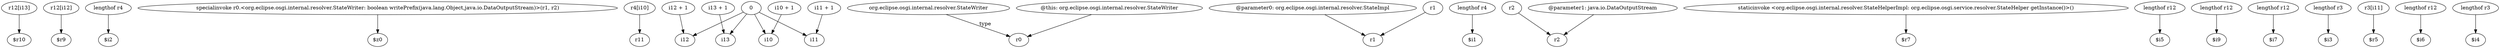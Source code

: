digraph g {
0[label="r12[i13]"]
1[label="$r10"]
0->1[label=""]
2[label="r12[i12]"]
3[label="$r9"]
2->3[label=""]
4[label="lengthof r4"]
5[label="$i2"]
4->5[label=""]
6[label="specialinvoke r0.<org.eclipse.osgi.internal.resolver.StateWriter: boolean writePrefix(java.lang.Object,java.io.DataOutputStream)>(r1, r2)"]
7[label="$z0"]
6->7[label=""]
8[label="r4[i10]"]
9[label="r11"]
8->9[label=""]
10[label="0"]
11[label="i13"]
10->11[label=""]
12[label="i12"]
10->12[label=""]
13[label="i10"]
10->13[label=""]
14[label="org.eclipse.osgi.internal.resolver.StateWriter"]
15[label="r0"]
14->15[label="type"]
16[label="@parameter0: org.eclipse.osgi.internal.resolver.StateImpl"]
17[label="r1"]
16->17[label=""]
18[label="lengthof r4"]
19[label="$i1"]
18->19[label=""]
20[label="@this: org.eclipse.osgi.internal.resolver.StateWriter"]
20->15[label=""]
21[label="i10 + 1"]
21->13[label=""]
22[label="r2"]
23[label="r2"]
22->23[label=""]
24[label="staticinvoke <org.eclipse.osgi.internal.resolver.StateHelperImpl: org.eclipse.osgi.service.resolver.StateHelper getInstance()>()"]
25[label="$r7"]
24->25[label=""]
26[label="lengthof r12"]
27[label="$i5"]
26->27[label=""]
28[label="lengthof r12"]
29[label="$i9"]
28->29[label=""]
30[label="lengthof r12"]
31[label="$i7"]
30->31[label=""]
32[label="lengthof r3"]
33[label="$i3"]
32->33[label=""]
34[label="r1"]
34->17[label=""]
35[label="i11 + 1"]
36[label="i11"]
35->36[label=""]
37[label="i12 + 1"]
37->12[label=""]
38[label="r3[i11]"]
39[label="$r5"]
38->39[label=""]
10->36[label=""]
40[label="i13 + 1"]
40->11[label=""]
41[label="lengthof r12"]
42[label="$i6"]
41->42[label=""]
43[label="lengthof r3"]
44[label="$i4"]
43->44[label=""]
45[label="@parameter1: java.io.DataOutputStream"]
45->23[label=""]
}